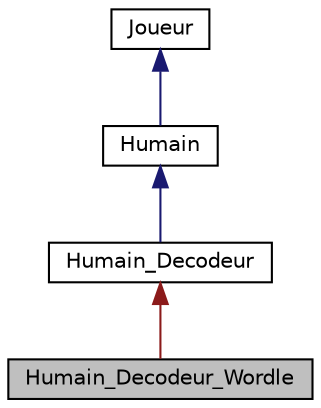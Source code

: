 digraph "Humain_Decodeur_Wordle"
{
 // LATEX_PDF_SIZE
  edge [fontname="Helvetica",fontsize="10",labelfontname="Helvetica",labelfontsize="10"];
  node [fontname="Helvetica",fontsize="10",shape=record];
  Node1 [label="Humain_Decodeur_Wordle",height=0.2,width=0.4,color="black", fillcolor="grey75", style="filled", fontcolor="black",tooltip="Cette classe est utilisée pour représenter un joueur humain en mode decodeur dans le mode de jeu Word..."];
  Node2 -> Node1 [dir="back",color="firebrick4",fontsize="10",style="solid",fontname="Helvetica"];
  Node2 [label="Humain_Decodeur",height=0.2,width=0.4,color="black", fillcolor="white", style="filled",URL="$classHumain__Decodeur.html",tooltip="Cette classe abstraite permet de décrire les joueurs humains en mode decodeur peu importe le mode de ..."];
  Node3 -> Node2 [dir="back",color="midnightblue",fontsize="10",style="solid",fontname="Helvetica"];
  Node3 [label="Humain",height=0.2,width=0.4,color="black", fillcolor="white", style="filled",URL="$classHumain.html",tooltip="Si le joueur est un humain."];
  Node4 -> Node3 [dir="back",color="midnightblue",fontsize="10",style="solid",fontname="Helvetica"];
  Node4 [label="Joueur",height=0.2,width=0.4,color="black", fillcolor="white", style="filled",URL="$classJoueur.html",tooltip="classe abstraite regroupant tout joueur"];
}

